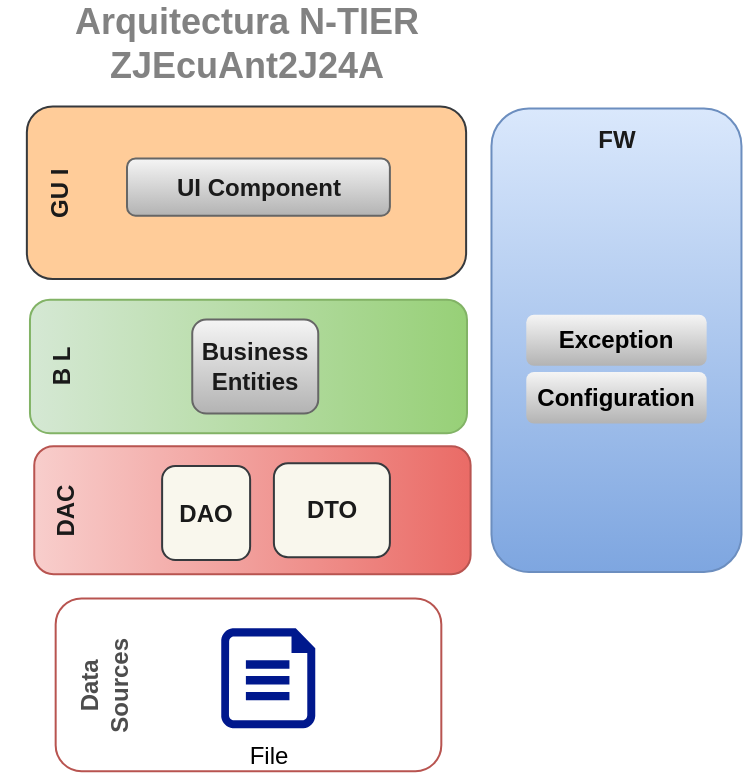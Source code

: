 <mxfile>
    <diagram id="xBkaZaaIJegEviQmELlG" name="Page-1">
        <mxGraphModel dx="771" dy="224" grid="1" gridSize="10" guides="1" tooltips="1" connect="1" arrows="1" fold="1" page="1" pageScale="1" pageWidth="850" pageHeight="1100" math="0" shadow="0">
            <root>
                <mxCell id="0"/>
                <mxCell id="1" parent="0"/>
                <mxCell id="2" value="&lt;font color=&quot;#1a1a1a&quot;&gt;&lt;b&gt;DAC&lt;br&gt;&lt;br&gt;&lt;br&gt;&lt;br&gt;&lt;br&gt;&lt;br&gt;&lt;br&gt;&lt;br&gt;&lt;br&gt;&lt;br&gt;&lt;br&gt;&lt;br&gt;&lt;br&gt;&lt;/b&gt;&lt;br&gt;&lt;/font&gt;" style="rounded=1;whiteSpace=wrap;html=1;fillColor=#f8cecc;strokeColor=#b85450;rotation=-90;gradientColor=#ea6b66;" parent="1" vertex="1">
                    <mxGeometry x="264.2" y="180" width="64.03" height="218.17" as="geometry"/>
                </mxCell>
                <mxCell id="3" value="&lt;font color=&quot;#1a1a1a&quot;&gt;&lt;b&gt;DAO&lt;/b&gt;&lt;br&gt;&lt;/font&gt;" style="rounded=1;whiteSpace=wrap;html=1;fillColor=#f9f7ed;strokeColor=#36393d;" parent="1" vertex="1">
                    <mxGeometry x="251.06" y="267" width="44" height="47" as="geometry"/>
                </mxCell>
                <mxCell id="4" value="&lt;font color=&quot;#828282&quot; style=&quot;font-size: 18px;&quot;&gt;&lt;b style=&quot;&quot;&gt;Arquitectura N-TIER&lt;br&gt;ZJEcuAnt2J24A&lt;br&gt;&lt;/b&gt;&lt;/font&gt;" style="text;html=1;strokeColor=none;fillColor=none;align=center;verticalAlign=middle;whiteSpace=wrap;rounded=0;labelBackgroundColor=none;fontColor=#333333;" parent="1" vertex="1">
                    <mxGeometry x="170.74" y="41.49" width="245" height="30" as="geometry"/>
                </mxCell>
                <mxCell id="7" value="&lt;font color=&quot;#1a1a1a&quot;&gt;&lt;b&gt;FW&lt;br&gt;&lt;/b&gt;&lt;br&gt;&lt;br&gt;&lt;br&gt;&lt;br&gt;&lt;br&gt;&lt;br&gt;&lt;br&gt;&lt;br&gt;&lt;br&gt;&lt;br&gt;&lt;br&gt;&lt;br&gt;&lt;br&gt;&lt;br&gt;&lt;/font&gt;" style="rounded=1;whiteSpace=wrap;html=1;fillColor=#dae8fc;strokeColor=#6c8ebf;gradientColor=#7ea6e0;" parent="1" vertex="1">
                    <mxGeometry x="415.74" y="88.24" width="125" height="231.76" as="geometry"/>
                </mxCell>
                <mxCell id="11" value="&lt;span style=&quot;&quot;&gt;&lt;font color=&quot;#000000&quot;&gt;&lt;b&gt;Exception&lt;/b&gt;&lt;/font&gt;&lt;/span&gt;" style="rounded=1;whiteSpace=wrap;html=1;fillColor=#f5f5f5;strokeColor=none;gradientColor=#b3b3b3;" parent="1" vertex="1">
                    <mxGeometry x="433.14" y="191.34" width="90.19" height="25.56" as="geometry"/>
                </mxCell>
                <mxCell id="12" value="&lt;div style=&quot;&quot;&gt;&lt;font color=&quot;#000000&quot;&gt;&lt;b&gt;Configuration&lt;/b&gt;&lt;/font&gt;&lt;/div&gt;" style="rounded=1;whiteSpace=wrap;html=1;fillColor=#f5f5f5;strokeColor=none;gradientColor=#b3b3b3;" parent="1" vertex="1">
                    <mxGeometry x="433.14" y="220" width="90.19" height="25.75" as="geometry"/>
                </mxCell>
                <mxCell id="13" value="&lt;font color=&quot;#1a1a1a&quot;&gt;&lt;b&gt;B L&lt;br&gt;&lt;br&gt;&lt;br&gt;&lt;br&gt;&lt;br&gt;&lt;br&gt;&lt;br&gt;&lt;br&gt;&lt;br&gt;&lt;br&gt;&lt;br&gt;&lt;br&gt;&lt;br&gt;&lt;/b&gt;&lt;br&gt;&lt;/font&gt;" style="rounded=1;whiteSpace=wrap;html=1;fillColor=#d5e8d4;strokeColor=#82b366;rotation=-90;gradientColor=#97d077;" parent="1" vertex="1">
                    <mxGeometry x="260.85" y="107.98" width="66.78" height="218.51" as="geometry"/>
                </mxCell>
                <mxCell id="15" value="&lt;font color=&quot;#1a1a1a&quot;&gt;&lt;b&gt;Business Entities&lt;/b&gt;&lt;/font&gt;" style="rounded=1;whiteSpace=wrap;html=1;fillColor=#f5f5f5;strokeColor=#666666;gradientColor=#b3b3b3;" parent="1" vertex="1">
                    <mxGeometry x="266.12" y="193.74" width="63" height="47" as="geometry"/>
                </mxCell>
                <mxCell id="19" value="&lt;b style=&quot;&quot;&gt;&lt;font color=&quot;#4d4d4d&quot;&gt;Data&lt;br&gt;Sources&lt;br&gt;&lt;br&gt;&lt;br&gt;&lt;br&gt;&lt;br&gt;&lt;br&gt;&lt;br&gt;&lt;br&gt;&lt;br&gt;&lt;br&gt;&lt;/font&gt;&lt;br&gt;&lt;/b&gt;" style="rounded=1;whiteSpace=wrap;html=1;fillColor=none;strokeColor=#b85450;rotation=-90;gradientColor=#ea6b66;" parent="1" vertex="1">
                    <mxGeometry x="251.06" y="280" width="86.37" height="192.83" as="geometry"/>
                </mxCell>
                <mxCell id="21" value="&lt;font color=&quot;#1a1a1a&quot;&gt;&lt;b&gt;GU I&lt;br&gt;&lt;br&gt;&lt;br&gt;&lt;br&gt;&lt;br&gt;&lt;br&gt;&lt;br&gt;&lt;br&gt;&lt;br&gt;&lt;br&gt;&lt;br&gt;&lt;br&gt;&lt;br&gt;&lt;/b&gt;&lt;br&gt;&lt;/font&gt;" style="rounded=1;whiteSpace=wrap;html=1;fillColor=#ffcc99;strokeColor=#36393d;rotation=-90;" parent="1" vertex="1">
                    <mxGeometry x="250.06" y="20.56" width="86.37" height="219.63" as="geometry"/>
                </mxCell>
                <mxCell id="23" value="&lt;span style=&quot;color: rgb(26, 26, 26);&quot;&gt;&lt;b&gt;UI Component&lt;/b&gt;&lt;/span&gt;" style="rounded=1;whiteSpace=wrap;html=1;fillColor=#f5f5f5;strokeColor=#666666;gradientColor=#b3b3b3;" parent="1" vertex="1">
                    <mxGeometry x="233.5" y="113.21" width="131.45" height="28.62" as="geometry"/>
                </mxCell>
                <mxCell id="29" value="&lt;font color=&quot;#1a1a1a&quot;&gt;&lt;b&gt;DTO&lt;/b&gt;&lt;br&gt;&lt;/font&gt;" style="rounded=1;whiteSpace=wrap;html=1;fillColor=#f9f7ed;strokeColor=#36393d;" parent="1" vertex="1">
                    <mxGeometry x="306.95" y="265.59" width="58" height="47" as="geometry"/>
                </mxCell>
                <mxCell id="31" value="File" style="sketch=0;aspect=fixed;pointerEvents=1;shadow=0;dashed=0;html=1;strokeColor=none;labelPosition=center;verticalLabelPosition=bottom;verticalAlign=top;align=center;fillColor=#00188D;shape=mxgraph.azure.file" parent="1" vertex="1">
                    <mxGeometry x="280.63" y="348.17" width="47" height="50" as="geometry"/>
                </mxCell>
            </root>
        </mxGraphModel>
    </diagram>
</mxfile>